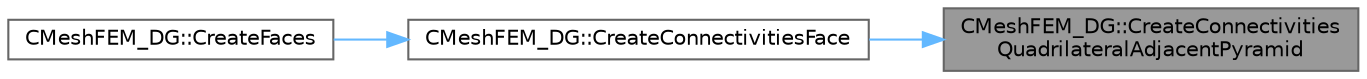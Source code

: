 digraph "CMeshFEM_DG::CreateConnectivitiesQuadrilateralAdjacentPyramid"
{
 // LATEX_PDF_SIZE
  bgcolor="transparent";
  edge [fontname=Helvetica,fontsize=10,labelfontname=Helvetica,labelfontsize=10];
  node [fontname=Helvetica,fontsize=10,shape=box,height=0.2,width=0.4];
  rankdir="RL";
  Node1 [id="Node000001",label="CMeshFEM_DG::CreateConnectivities\lQuadrilateralAdjacentPyramid",height=0.2,width=0.4,color="gray40", fillcolor="grey60", style="filled", fontcolor="black",tooltip="Function, which computes the correct sequence of the connectivities of a quad adjacent to a pyramid,..."];
  Node1 -> Node2 [id="edge1_Node000001_Node000002",dir="back",color="steelblue1",style="solid",tooltip=" "];
  Node2 [id="Node000002",label="CMeshFEM_DG::CreateConnectivitiesFace",height=0.2,width=0.4,color="grey40", fillcolor="white", style="filled",URL="$classCMeshFEM__DG.html#a6640834bb680287577c101d1982f524e",tooltip="Function, which computes the correct sequence of the connectivities of a face, such that it matches t..."];
  Node2 -> Node3 [id="edge2_Node000002_Node000003",dir="back",color="steelblue1",style="solid",tooltip=" "];
  Node3 [id="Node000003",label="CMeshFEM_DG::CreateFaces",height=0.2,width=0.4,color="grey40", fillcolor="white", style="filled",URL="$classCMeshFEM__DG.html#a1f627fc4d40b545b139486a83396874d",tooltip="Function to create the faces used in the DG formulation."];
}
